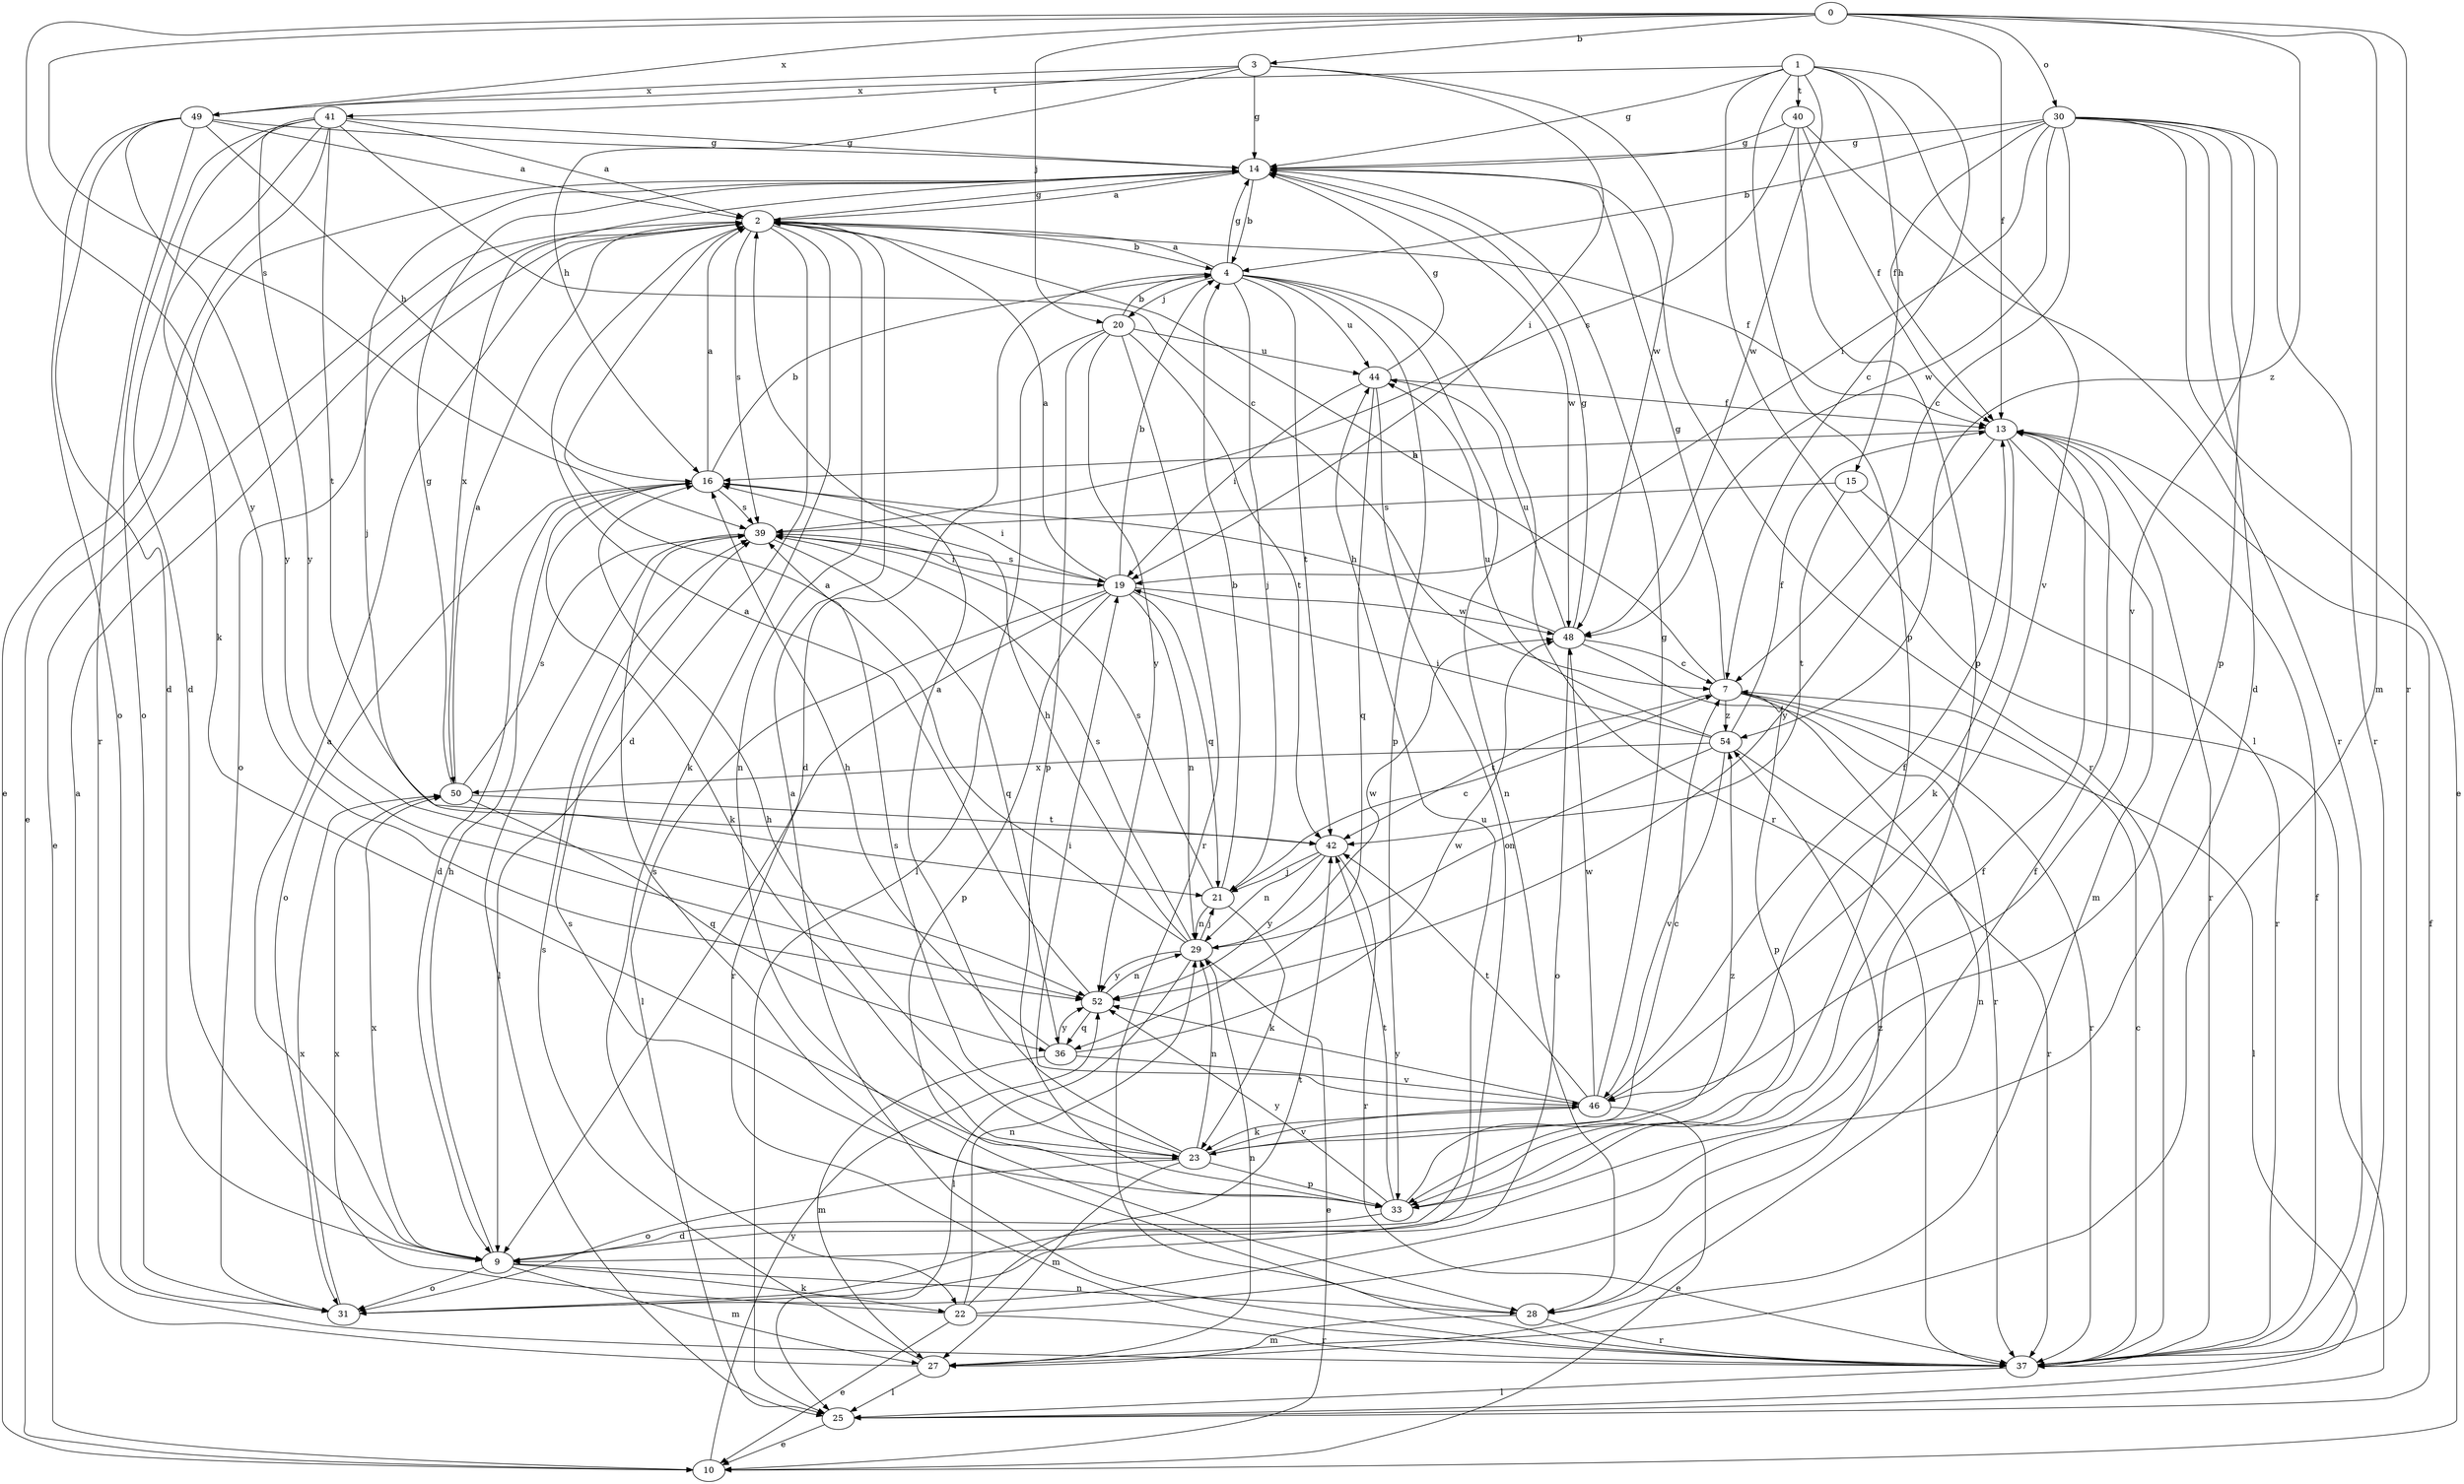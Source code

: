 strict digraph  {
0;
1;
2;
3;
4;
7;
9;
10;
13;
14;
15;
16;
19;
20;
21;
22;
23;
25;
27;
28;
29;
30;
31;
33;
36;
37;
39;
40;
41;
42;
44;
46;
48;
49;
50;
52;
54;
0 -> 3  [label=b];
0 -> 13  [label=f];
0 -> 20  [label=j];
0 -> 27  [label=m];
0 -> 30  [label=o];
0 -> 37  [label=r];
0 -> 39  [label=s];
0 -> 49  [label=x];
0 -> 52  [label=y];
0 -> 54  [label=z];
1 -> 7  [label=c];
1 -> 14  [label=g];
1 -> 15  [label=h];
1 -> 25  [label=l];
1 -> 33  [label=p];
1 -> 40  [label=t];
1 -> 46  [label=v];
1 -> 48  [label=w];
1 -> 49  [label=x];
2 -> 4  [label=b];
2 -> 9  [label=d];
2 -> 10  [label=e];
2 -> 13  [label=f];
2 -> 14  [label=g];
2 -> 22  [label=k];
2 -> 28  [label=n];
2 -> 31  [label=o];
2 -> 39  [label=s];
3 -> 14  [label=g];
3 -> 16  [label=h];
3 -> 19  [label=i];
3 -> 41  [label=t];
3 -> 48  [label=w];
3 -> 49  [label=x];
4 -> 2  [label=a];
4 -> 9  [label=d];
4 -> 14  [label=g];
4 -> 20  [label=j];
4 -> 21  [label=j];
4 -> 28  [label=n];
4 -> 33  [label=p];
4 -> 37  [label=r];
4 -> 42  [label=t];
4 -> 44  [label=u];
7 -> 2  [label=a];
7 -> 14  [label=g];
7 -> 25  [label=l];
7 -> 28  [label=n];
7 -> 33  [label=p];
7 -> 37  [label=r];
7 -> 42  [label=t];
7 -> 54  [label=z];
9 -> 2  [label=a];
9 -> 16  [label=h];
9 -> 22  [label=k];
9 -> 27  [label=m];
9 -> 28  [label=n];
9 -> 31  [label=o];
9 -> 44  [label=u];
9 -> 50  [label=x];
10 -> 52  [label=y];
13 -> 16  [label=h];
13 -> 23  [label=k];
13 -> 27  [label=m];
13 -> 37  [label=r];
13 -> 52  [label=y];
14 -> 2  [label=a];
14 -> 4  [label=b];
14 -> 10  [label=e];
14 -> 21  [label=j];
14 -> 37  [label=r];
14 -> 48  [label=w];
14 -> 50  [label=x];
15 -> 37  [label=r];
15 -> 39  [label=s];
15 -> 42  [label=t];
16 -> 2  [label=a];
16 -> 4  [label=b];
16 -> 9  [label=d];
16 -> 19  [label=i];
16 -> 23  [label=k];
16 -> 31  [label=o];
16 -> 39  [label=s];
19 -> 2  [label=a];
19 -> 4  [label=b];
19 -> 21  [label=q];
19 -> 25  [label=l];
19 -> 29  [label=n];
19 -> 33  [label=p];
19 -> 37  [label=r];
19 -> 39  [label=s];
19 -> 48  [label=w];
20 -> 4  [label=b];
20 -> 25  [label=l];
20 -> 33  [label=p];
20 -> 37  [label=r];
20 -> 42  [label=t];
20 -> 44  [label=u];
20 -> 52  [label=y];
21 -> 4  [label=b];
21 -> 7  [label=c];
21 -> 23  [label=k];
21 -> 29  [label=n];
21 -> 39  [label=s];
22 -> 10  [label=e];
22 -> 13  [label=f];
22 -> 29  [label=n];
22 -> 37  [label=r];
22 -> 42  [label=t];
22 -> 50  [label=x];
23 -> 2  [label=a];
23 -> 7  [label=c];
23 -> 16  [label=h];
23 -> 27  [label=m];
23 -> 29  [label=n];
23 -> 31  [label=o];
23 -> 33  [label=p];
23 -> 39  [label=s];
23 -> 46  [label=v];
25 -> 10  [label=e];
25 -> 13  [label=f];
27 -> 2  [label=a];
27 -> 25  [label=l];
27 -> 29  [label=n];
27 -> 39  [label=s];
28 -> 27  [label=m];
28 -> 37  [label=r];
28 -> 39  [label=s];
28 -> 54  [label=z];
29 -> 2  [label=a];
29 -> 10  [label=e];
29 -> 16  [label=h];
29 -> 21  [label=j];
29 -> 25  [label=l];
29 -> 39  [label=s];
29 -> 48  [label=w];
29 -> 52  [label=y];
30 -> 4  [label=b];
30 -> 7  [label=c];
30 -> 9  [label=d];
30 -> 10  [label=e];
30 -> 13  [label=f];
30 -> 14  [label=g];
30 -> 19  [label=i];
30 -> 33  [label=p];
30 -> 37  [label=r];
30 -> 46  [label=v];
30 -> 48  [label=w];
31 -> 13  [label=f];
31 -> 50  [label=x];
33 -> 9  [label=d];
33 -> 39  [label=s];
33 -> 42  [label=t];
33 -> 52  [label=y];
33 -> 54  [label=z];
36 -> 16  [label=h];
36 -> 27  [label=m];
36 -> 46  [label=v];
36 -> 48  [label=w];
36 -> 52  [label=y];
37 -> 2  [label=a];
37 -> 7  [label=c];
37 -> 13  [label=f];
37 -> 25  [label=l];
39 -> 19  [label=i];
39 -> 25  [label=l];
39 -> 36  [label=q];
40 -> 13  [label=f];
40 -> 14  [label=g];
40 -> 33  [label=p];
40 -> 37  [label=r];
40 -> 39  [label=s];
41 -> 2  [label=a];
41 -> 7  [label=c];
41 -> 9  [label=d];
41 -> 10  [label=e];
41 -> 14  [label=g];
41 -> 23  [label=k];
41 -> 31  [label=o];
41 -> 42  [label=t];
41 -> 52  [label=y];
42 -> 21  [label=j];
42 -> 29  [label=n];
42 -> 37  [label=r];
42 -> 52  [label=y];
44 -> 13  [label=f];
44 -> 14  [label=g];
44 -> 19  [label=i];
44 -> 31  [label=o];
44 -> 36  [label=q];
46 -> 10  [label=e];
46 -> 13  [label=f];
46 -> 14  [label=g];
46 -> 19  [label=i];
46 -> 23  [label=k];
46 -> 42  [label=t];
46 -> 48  [label=w];
46 -> 52  [label=y];
48 -> 7  [label=c];
48 -> 14  [label=g];
48 -> 16  [label=h];
48 -> 31  [label=o];
48 -> 37  [label=r];
48 -> 44  [label=u];
49 -> 2  [label=a];
49 -> 9  [label=d];
49 -> 14  [label=g];
49 -> 16  [label=h];
49 -> 31  [label=o];
49 -> 37  [label=r];
49 -> 52  [label=y];
50 -> 2  [label=a];
50 -> 14  [label=g];
50 -> 36  [label=q];
50 -> 39  [label=s];
50 -> 42  [label=t];
52 -> 2  [label=a];
52 -> 29  [label=n];
52 -> 36  [label=q];
54 -> 13  [label=f];
54 -> 19  [label=i];
54 -> 29  [label=n];
54 -> 37  [label=r];
54 -> 44  [label=u];
54 -> 46  [label=v];
54 -> 50  [label=x];
}
